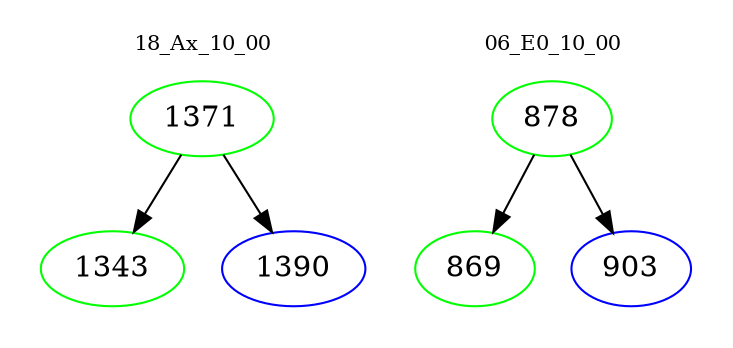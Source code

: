 digraph{
subgraph cluster_0 {
color = white
label = "18_Ax_10_00";
fontsize=10;
T0_1371 [label="1371", color="green"]
T0_1371 -> T0_1343 [color="black"]
T0_1343 [label="1343", color="green"]
T0_1371 -> T0_1390 [color="black"]
T0_1390 [label="1390", color="blue"]
}
subgraph cluster_1 {
color = white
label = "06_E0_10_00";
fontsize=10;
T1_878 [label="878", color="green"]
T1_878 -> T1_869 [color="black"]
T1_869 [label="869", color="green"]
T1_878 -> T1_903 [color="black"]
T1_903 [label="903", color="blue"]
}
}
